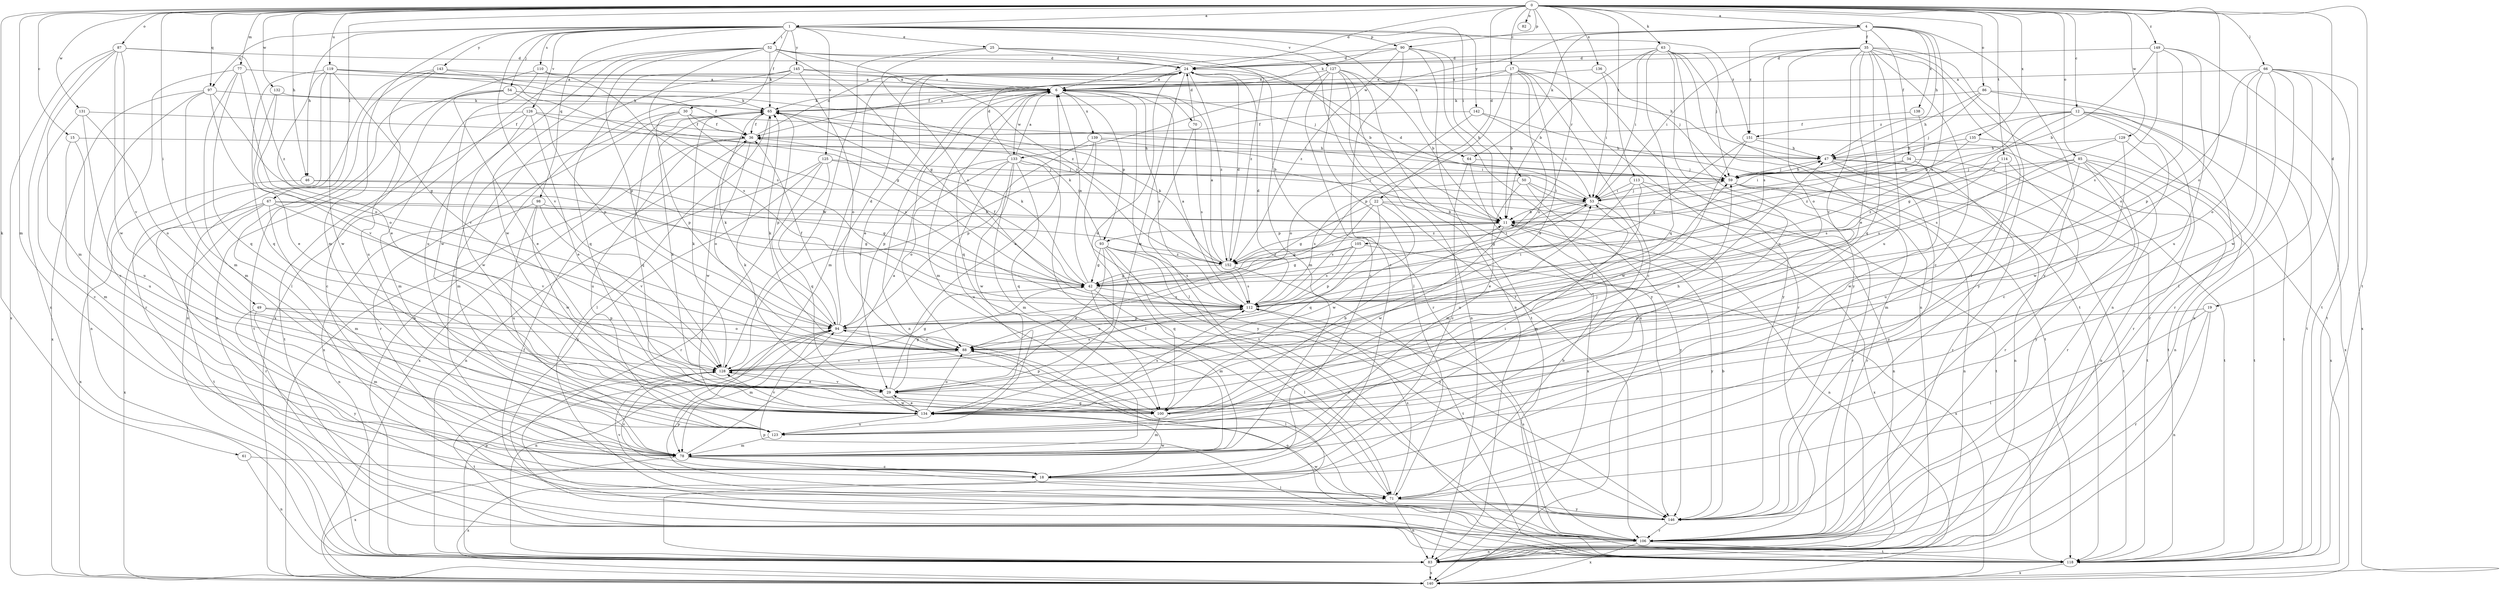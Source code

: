 strict digraph  {
0;
1;
4;
6;
11;
12;
15;
17;
18;
19;
22;
24;
25;
29;
30;
34;
35;
36;
42;
46;
47;
49;
50;
52;
53;
54;
59;
61;
63;
64;
65;
66;
67;
70;
71;
77;
78;
82;
83;
85;
86;
87;
88;
90;
93;
94;
97;
98;
100;
105;
106;
110;
112;
113;
114;
118;
119;
123;
125;
126;
127;
128;
129;
131;
132;
133;
134;
135;
136;
138;
139;
140;
142;
143;
145;
146;
149;
151;
152;
0 -> 1  [label=a];
0 -> 4  [label=a];
0 -> 12  [label=c];
0 -> 15  [label=c];
0 -> 17  [label=c];
0 -> 19  [label=d];
0 -> 22  [label=d];
0 -> 24  [label=d];
0 -> 46  [label=h];
0 -> 49  [label=i];
0 -> 61  [label=k];
0 -> 63  [label=k];
0 -> 66  [label=l];
0 -> 67  [label=l];
0 -> 77  [label=m];
0 -> 78  [label=m];
0 -> 82  [label=n];
0 -> 85  [label=o];
0 -> 86  [label=o];
0 -> 87  [label=o];
0 -> 88  [label=o];
0 -> 90  [label=p];
0 -> 97  [label=q];
0 -> 105  [label=r];
0 -> 113  [label=t];
0 -> 114  [label=t];
0 -> 118  [label=t];
0 -> 119  [label=u];
0 -> 129  [label=w];
0 -> 131  [label=w];
0 -> 132  [label=w];
0 -> 135  [label=x];
0 -> 136  [label=x];
0 -> 149  [label=z];
1 -> 25  [label=e];
1 -> 30  [label=f];
1 -> 46  [label=h];
1 -> 50  [label=i];
1 -> 52  [label=i];
1 -> 54  [label=j];
1 -> 64  [label=k];
1 -> 78  [label=m];
1 -> 90  [label=p];
1 -> 97  [label=q];
1 -> 98  [label=q];
1 -> 110  [label=s];
1 -> 125  [label=v];
1 -> 126  [label=v];
1 -> 127  [label=v];
1 -> 128  [label=v];
1 -> 142  [label=y];
1 -> 143  [label=y];
1 -> 145  [label=y];
1 -> 151  [label=z];
4 -> 34  [label=f];
4 -> 35  [label=f];
4 -> 47  [label=h];
4 -> 64  [label=k];
4 -> 65  [label=k];
4 -> 112  [label=s];
4 -> 133  [label=w];
4 -> 138  [label=x];
4 -> 146  [label=y];
4 -> 151  [label=z];
6 -> 65  [label=k];
6 -> 70  [label=l];
6 -> 71  [label=l];
6 -> 78  [label=m];
6 -> 83  [label=n];
6 -> 93  [label=p];
6 -> 100  [label=q];
6 -> 112  [label=s];
6 -> 133  [label=w];
6 -> 139  [label=x];
11 -> 42  [label=g];
11 -> 83  [label=n];
11 -> 93  [label=p];
11 -> 134  [label=w];
11 -> 146  [label=y];
12 -> 11  [label=b];
12 -> 18  [label=c];
12 -> 42  [label=g];
12 -> 59  [label=j];
12 -> 106  [label=r];
12 -> 118  [label=t];
12 -> 140  [label=x];
12 -> 151  [label=z];
15 -> 47  [label=h];
15 -> 78  [label=m];
15 -> 123  [label=u];
17 -> 6  [label=a];
17 -> 11  [label=b];
17 -> 18  [label=c];
17 -> 29  [label=e];
17 -> 36  [label=f];
17 -> 88  [label=o];
17 -> 94  [label=p];
17 -> 106  [label=r];
17 -> 146  [label=y];
18 -> 71  [label=l];
18 -> 128  [label=v];
18 -> 134  [label=w];
18 -> 140  [label=x];
19 -> 71  [label=l];
19 -> 83  [label=n];
19 -> 94  [label=p];
19 -> 106  [label=r];
22 -> 11  [label=b];
22 -> 42  [label=g];
22 -> 100  [label=q];
22 -> 112  [label=s];
22 -> 134  [label=w];
22 -> 140  [label=x];
24 -> 6  [label=a];
24 -> 29  [label=e];
24 -> 78  [label=m];
24 -> 106  [label=r];
24 -> 134  [label=w];
24 -> 152  [label=z];
25 -> 24  [label=d];
25 -> 106  [label=r];
25 -> 112  [label=s];
25 -> 128  [label=v];
25 -> 152  [label=z];
29 -> 6  [label=a];
29 -> 24  [label=d];
29 -> 42  [label=g];
29 -> 65  [label=k];
29 -> 100  [label=q];
29 -> 128  [label=v];
29 -> 134  [label=w];
30 -> 36  [label=f];
30 -> 59  [label=j];
30 -> 78  [label=m];
30 -> 94  [label=p];
30 -> 106  [label=r];
30 -> 112  [label=s];
34 -> 53  [label=i];
34 -> 59  [label=j];
34 -> 118  [label=t];
34 -> 134  [label=w];
35 -> 18  [label=c];
35 -> 24  [label=d];
35 -> 29  [label=e];
35 -> 53  [label=i];
35 -> 71  [label=l];
35 -> 83  [label=n];
35 -> 88  [label=o];
35 -> 100  [label=q];
35 -> 112  [label=s];
35 -> 123  [label=u];
35 -> 128  [label=v];
35 -> 146  [label=y];
36 -> 24  [label=d];
36 -> 47  [label=h];
36 -> 88  [label=o];
36 -> 123  [label=u];
36 -> 134  [label=w];
36 -> 140  [label=x];
42 -> 6  [label=a];
42 -> 36  [label=f];
42 -> 65  [label=k];
42 -> 71  [label=l];
42 -> 78  [label=m];
42 -> 112  [label=s];
46 -> 42  [label=g];
46 -> 53  [label=i];
46 -> 140  [label=x];
47 -> 59  [label=j];
47 -> 83  [label=n];
47 -> 106  [label=r];
47 -> 118  [label=t];
47 -> 146  [label=y];
49 -> 78  [label=m];
49 -> 88  [label=o];
49 -> 94  [label=p];
49 -> 146  [label=y];
50 -> 53  [label=i];
50 -> 78  [label=m];
50 -> 112  [label=s];
50 -> 118  [label=t];
50 -> 146  [label=y];
52 -> 11  [label=b];
52 -> 24  [label=d];
52 -> 42  [label=g];
52 -> 65  [label=k];
52 -> 94  [label=p];
52 -> 112  [label=s];
52 -> 123  [label=u];
52 -> 134  [label=w];
52 -> 140  [label=x];
52 -> 152  [label=z];
53 -> 11  [label=b];
53 -> 24  [label=d];
53 -> 42  [label=g];
53 -> 59  [label=j];
53 -> 78  [label=m];
53 -> 152  [label=z];
54 -> 18  [label=c];
54 -> 29  [label=e];
54 -> 36  [label=f];
54 -> 65  [label=k];
54 -> 94  [label=p];
54 -> 118  [label=t];
59 -> 47  [label=h];
59 -> 53  [label=i];
59 -> 83  [label=n];
59 -> 106  [label=r];
59 -> 118  [label=t];
61 -> 18  [label=c];
61 -> 83  [label=n];
63 -> 11  [label=b];
63 -> 24  [label=d];
63 -> 53  [label=i];
63 -> 59  [label=j];
63 -> 83  [label=n];
63 -> 100  [label=q];
63 -> 118  [label=t];
63 -> 123  [label=u];
63 -> 146  [label=y];
64 -> 18  [label=c];
64 -> 59  [label=j];
64 -> 140  [label=x];
65 -> 6  [label=a];
65 -> 36  [label=f];
65 -> 71  [label=l];
65 -> 94  [label=p];
65 -> 100  [label=q];
65 -> 140  [label=x];
66 -> 6  [label=a];
66 -> 71  [label=l];
66 -> 83  [label=n];
66 -> 88  [label=o];
66 -> 94  [label=p];
66 -> 106  [label=r];
66 -> 118  [label=t];
66 -> 134  [label=w];
66 -> 140  [label=x];
67 -> 11  [label=b];
67 -> 42  [label=g];
67 -> 78  [label=m];
67 -> 106  [label=r];
67 -> 118  [label=t];
67 -> 128  [label=v];
67 -> 140  [label=x];
70 -> 24  [label=d];
70 -> 112  [label=s];
70 -> 118  [label=t];
71 -> 11  [label=b];
71 -> 83  [label=n];
71 -> 112  [label=s];
71 -> 128  [label=v];
71 -> 146  [label=y];
77 -> 6  [label=a];
77 -> 18  [label=c];
77 -> 78  [label=m];
77 -> 88  [label=o];
77 -> 100  [label=q];
78 -> 6  [label=a];
78 -> 18  [label=c];
78 -> 53  [label=i];
78 -> 71  [label=l];
78 -> 140  [label=x];
83 -> 94  [label=p];
83 -> 140  [label=x];
85 -> 59  [label=j];
85 -> 83  [label=n];
85 -> 106  [label=r];
85 -> 112  [label=s];
85 -> 118  [label=t];
85 -> 123  [label=u];
85 -> 146  [label=y];
85 -> 152  [label=z];
86 -> 47  [label=h];
86 -> 59  [label=j];
86 -> 65  [label=k];
86 -> 106  [label=r];
86 -> 118  [label=t];
87 -> 24  [label=d];
87 -> 78  [label=m];
87 -> 83  [label=n];
87 -> 128  [label=v];
87 -> 134  [label=w];
87 -> 140  [label=x];
87 -> 152  [label=z];
88 -> 65  [label=k];
88 -> 71  [label=l];
88 -> 128  [label=v];
90 -> 6  [label=a];
90 -> 11  [label=b];
90 -> 18  [label=c];
90 -> 24  [label=d];
90 -> 83  [label=n];
90 -> 140  [label=x];
90 -> 152  [label=z];
93 -> 29  [label=e];
93 -> 42  [label=g];
93 -> 65  [label=k];
93 -> 100  [label=q];
93 -> 106  [label=r];
93 -> 112  [label=s];
93 -> 146  [label=y];
93 -> 152  [label=z];
94 -> 24  [label=d];
94 -> 36  [label=f];
94 -> 65  [label=k];
94 -> 78  [label=m];
94 -> 83  [label=n];
94 -> 88  [label=o];
97 -> 42  [label=g];
97 -> 65  [label=k];
97 -> 78  [label=m];
97 -> 83  [label=n];
97 -> 88  [label=o];
97 -> 140  [label=x];
98 -> 11  [label=b];
98 -> 83  [label=n];
98 -> 123  [label=u];
98 -> 128  [label=v];
98 -> 134  [label=w];
100 -> 11  [label=b];
100 -> 47  [label=h];
100 -> 59  [label=j];
100 -> 78  [label=m];
100 -> 94  [label=p];
105 -> 42  [label=g];
105 -> 94  [label=p];
105 -> 112  [label=s];
105 -> 140  [label=x];
105 -> 152  [label=z];
106 -> 83  [label=n];
106 -> 88  [label=o];
106 -> 94  [label=p];
106 -> 112  [label=s];
106 -> 118  [label=t];
106 -> 140  [label=x];
110 -> 6  [label=a];
110 -> 83  [label=n];
110 -> 112  [label=s];
110 -> 134  [label=w];
112 -> 6  [label=a];
112 -> 24  [label=d];
112 -> 53  [label=i];
112 -> 88  [label=o];
112 -> 94  [label=p];
113 -> 29  [label=e];
113 -> 53  [label=i];
113 -> 83  [label=n];
113 -> 106  [label=r];
113 -> 123  [label=u];
114 -> 59  [label=j];
114 -> 78  [label=m];
114 -> 106  [label=r];
114 -> 112  [label=s];
118 -> 36  [label=f];
118 -> 140  [label=x];
119 -> 6  [label=a];
119 -> 29  [label=e];
119 -> 42  [label=g];
119 -> 100  [label=q];
119 -> 106  [label=r];
119 -> 128  [label=v];
119 -> 134  [label=w];
119 -> 152  [label=z];
123 -> 78  [label=m];
125 -> 53  [label=i];
125 -> 59  [label=j];
125 -> 83  [label=n];
125 -> 100  [label=q];
125 -> 106  [label=r];
125 -> 146  [label=y];
126 -> 11  [label=b];
126 -> 29  [label=e];
126 -> 36  [label=f];
126 -> 78  [label=m];
126 -> 118  [label=t];
126 -> 134  [label=w];
127 -> 6  [label=a];
127 -> 11  [label=b];
127 -> 18  [label=c];
127 -> 71  [label=l];
127 -> 78  [label=m];
127 -> 83  [label=n];
127 -> 118  [label=t];
127 -> 146  [label=y];
128 -> 29  [label=e];
128 -> 42  [label=g];
128 -> 59  [label=j];
128 -> 65  [label=k];
128 -> 112  [label=s];
128 -> 118  [label=t];
129 -> 47  [label=h];
129 -> 83  [label=n];
129 -> 112  [label=s];
129 -> 134  [label=w];
131 -> 18  [label=c];
131 -> 36  [label=f];
131 -> 88  [label=o];
131 -> 123  [label=u];
132 -> 29  [label=e];
132 -> 65  [label=k];
132 -> 128  [label=v];
133 -> 6  [label=a];
133 -> 24  [label=d];
133 -> 59  [label=j];
133 -> 71  [label=l];
133 -> 78  [label=m];
133 -> 88  [label=o];
133 -> 94  [label=p];
133 -> 100  [label=q];
133 -> 123  [label=u];
133 -> 134  [label=w];
134 -> 29  [label=e];
134 -> 65  [label=k];
134 -> 88  [label=o];
134 -> 112  [label=s];
134 -> 123  [label=u];
134 -> 128  [label=v];
135 -> 47  [label=h];
135 -> 140  [label=x];
135 -> 152  [label=z];
136 -> 6  [label=a];
136 -> 53  [label=i];
136 -> 59  [label=j];
138 -> 11  [label=b];
138 -> 36  [label=f];
139 -> 47  [label=h];
139 -> 53  [label=i];
139 -> 94  [label=p];
139 -> 128  [label=v];
139 -> 146  [label=y];
142 -> 36  [label=f];
142 -> 53  [label=i];
142 -> 88  [label=o];
142 -> 118  [label=t];
143 -> 6  [label=a];
143 -> 59  [label=j];
143 -> 71  [label=l];
143 -> 83  [label=n];
143 -> 123  [label=u];
145 -> 6  [label=a];
145 -> 18  [label=c];
145 -> 47  [label=h];
145 -> 83  [label=n];
145 -> 88  [label=o];
145 -> 100  [label=q];
146 -> 11  [label=b];
146 -> 94  [label=p];
146 -> 106  [label=r];
146 -> 134  [label=w];
149 -> 11  [label=b];
149 -> 24  [label=d];
149 -> 88  [label=o];
149 -> 112  [label=s];
149 -> 118  [label=t];
149 -> 123  [label=u];
151 -> 42  [label=g];
151 -> 47  [label=h];
151 -> 118  [label=t];
151 -> 134  [label=w];
152 -> 6  [label=a];
152 -> 24  [label=d];
152 -> 42  [label=g];
152 -> 53  [label=i];
152 -> 65  [label=k];
152 -> 112  [label=s];
152 -> 118  [label=t];
}
